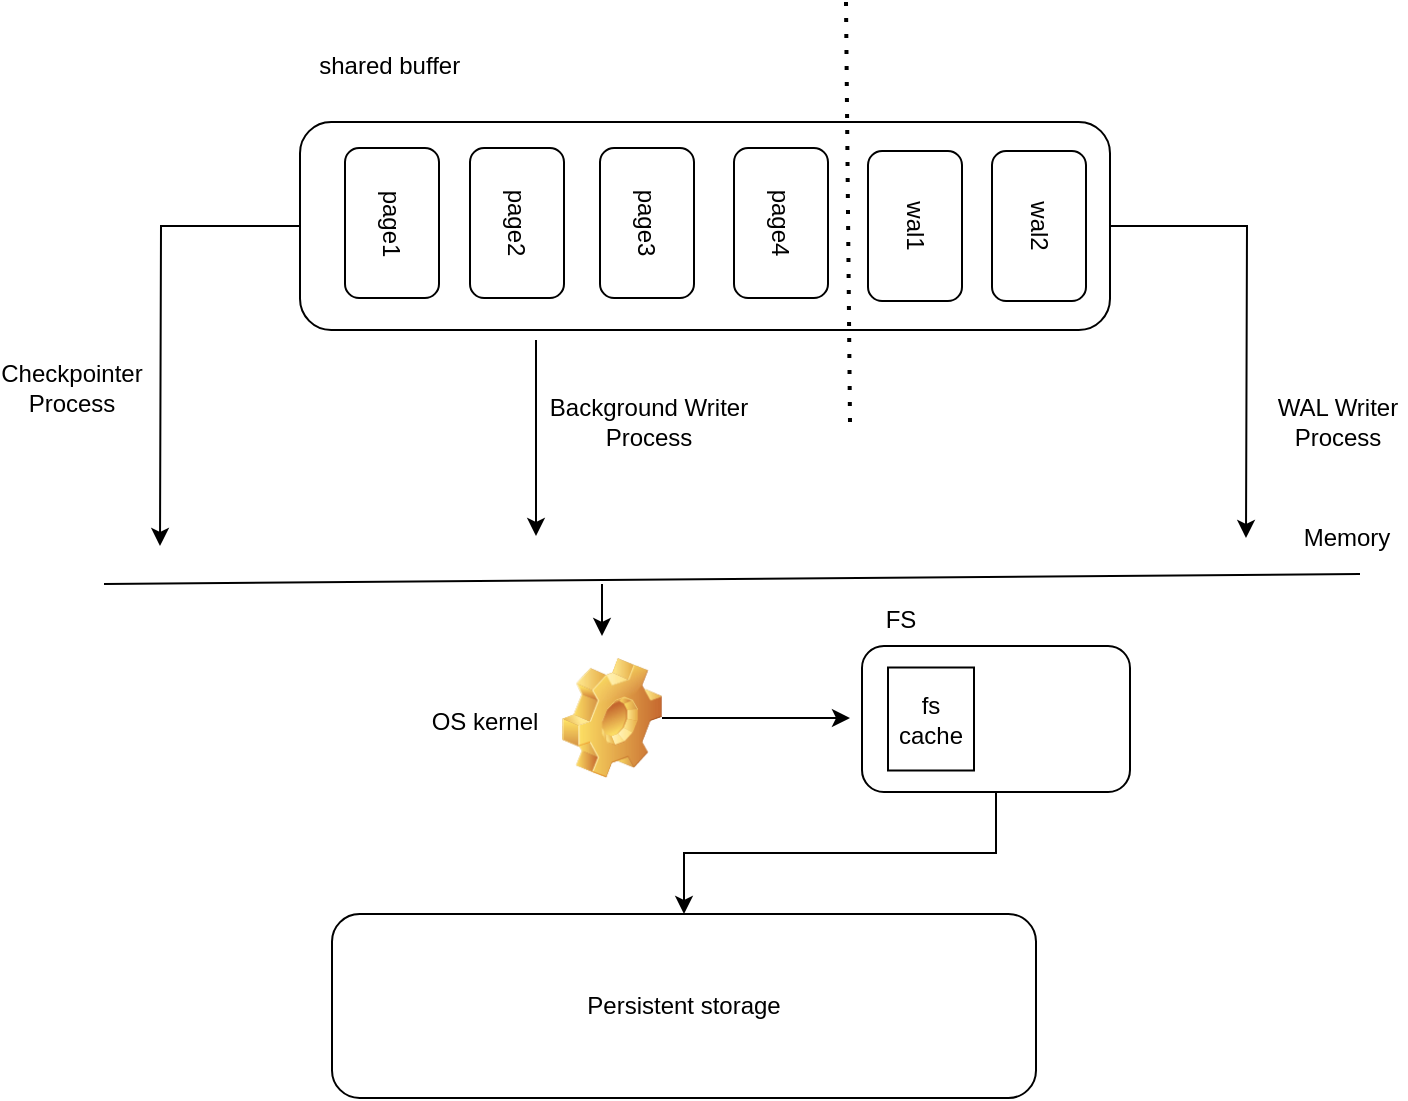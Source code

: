 <mxfile version="25.0.3">
  <diagram name="Page-1" id="4mR9z_Dfpae6AVYX73Xd">
    <mxGraphModel dx="1728" dy="983" grid="0" gridSize="10" guides="1" tooltips="1" connect="1" arrows="1" fold="1" page="1" pageScale="1" pageWidth="827" pageHeight="1169" math="0" shadow="0">
      <root>
        <mxCell id="0" />
        <mxCell id="1" parent="0" />
        <mxCell id="M4W4ioyxmeuw8nKnu3RH-14" value="Persistent storage" style="rounded=1;whiteSpace=wrap;html=1;" parent="1" vertex="1">
          <mxGeometry x="218" y="877" width="352" height="92" as="geometry" />
        </mxCell>
        <mxCell id="M4W4ioyxmeuw8nKnu3RH-25" style="edgeStyle=orthogonalEdgeStyle;rounded=0;orthogonalLoop=1;jettySize=auto;html=1;" parent="1" source="M4W4ioyxmeuw8nKnu3RH-17" edge="1">
          <mxGeometry relative="1" as="geometry">
            <mxPoint x="477" y="779" as="targetPoint" />
          </mxGeometry>
        </mxCell>
        <mxCell id="M4W4ioyxmeuw8nKnu3RH-17" value="" style="shape=image;html=1;verticalLabelPosition=bottom;verticalAlign=top;imageAspect=0;image=img/clipart/Gear_128x128.png" parent="1" vertex="1">
          <mxGeometry x="333" y="749" width="50" height="60" as="geometry" />
        </mxCell>
        <mxCell id="M4W4ioyxmeuw8nKnu3RH-18" value="OS kernel" style="text;html=1;align=center;verticalAlign=middle;resizable=0;points=[];autosize=1;strokeColor=none;fillColor=none;" parent="1" vertex="1">
          <mxGeometry x="258" y="768" width="71" height="26" as="geometry" />
        </mxCell>
        <mxCell id="M4W4ioyxmeuw8nKnu3RH-21" value="FS" style="text;html=1;align=center;verticalAlign=middle;resizable=0;points=[];autosize=1;strokeColor=none;fillColor=none;" parent="1" vertex="1">
          <mxGeometry x="485" y="717" width="33" height="26" as="geometry" />
        </mxCell>
        <mxCell id="M4W4ioyxmeuw8nKnu3RH-26" style="edgeStyle=orthogonalEdgeStyle;rounded=0;orthogonalLoop=1;jettySize=auto;html=1;" parent="1" source="M4W4ioyxmeuw8nKnu3RH-22" target="M4W4ioyxmeuw8nKnu3RH-14" edge="1">
          <mxGeometry relative="1" as="geometry" />
        </mxCell>
        <mxCell id="M4W4ioyxmeuw8nKnu3RH-22" value="" style="rounded=1;whiteSpace=wrap;html=1;" parent="1" vertex="1">
          <mxGeometry x="483" y="743" width="134" height="73" as="geometry" />
        </mxCell>
        <mxCell id="M4W4ioyxmeuw8nKnu3RH-23" value="fs cache" style="rounded=0;whiteSpace=wrap;html=1;" parent="1" vertex="1">
          <mxGeometry x="496" y="753.75" width="43" height="51.5" as="geometry" />
        </mxCell>
        <mxCell id="M4W4ioyxmeuw8nKnu3RH-60" style="edgeStyle=orthogonalEdgeStyle;rounded=0;orthogonalLoop=1;jettySize=auto;html=1;" parent="1" source="M4W4ioyxmeuw8nKnu3RH-50" edge="1">
          <mxGeometry relative="1" as="geometry">
            <mxPoint x="675" y="689" as="targetPoint" />
          </mxGeometry>
        </mxCell>
        <mxCell id="M4W4ioyxmeuw8nKnu3RH-61" style="edgeStyle=orthogonalEdgeStyle;rounded=0;orthogonalLoop=1;jettySize=auto;html=1;" parent="1" source="M4W4ioyxmeuw8nKnu3RH-50" edge="1">
          <mxGeometry relative="1" as="geometry">
            <mxPoint x="132" y="693" as="targetPoint" />
          </mxGeometry>
        </mxCell>
        <mxCell id="M4W4ioyxmeuw8nKnu3RH-50" value="" style="rounded=1;whiteSpace=wrap;html=1;" parent="1" vertex="1">
          <mxGeometry x="202" y="481" width="405" height="104" as="geometry" />
        </mxCell>
        <mxCell id="M4W4ioyxmeuw8nKnu3RH-52" value="shared buffer&amp;nbsp;" style="text;html=1;align=center;verticalAlign=middle;resizable=0;points=[];autosize=1;strokeColor=none;fillColor=none;" parent="1" vertex="1">
          <mxGeometry x="202" y="440" width="92" height="26" as="geometry" />
        </mxCell>
        <mxCell id="M4W4ioyxmeuw8nKnu3RH-53" value="page1" style="rounded=1;whiteSpace=wrap;html=1;rotation=90;" parent="1" vertex="1">
          <mxGeometry x="210.5" y="508" width="75" height="47" as="geometry" />
        </mxCell>
        <mxCell id="M4W4ioyxmeuw8nKnu3RH-54" value="page2" style="rounded=1;whiteSpace=wrap;html=1;rotation=90;" parent="1" vertex="1">
          <mxGeometry x="273" y="508" width="75" height="47" as="geometry" />
        </mxCell>
        <mxCell id="M4W4ioyxmeuw8nKnu3RH-55" value="page3" style="rounded=1;whiteSpace=wrap;html=1;rotation=90;" parent="1" vertex="1">
          <mxGeometry x="338" y="508" width="75" height="47" as="geometry" />
        </mxCell>
        <mxCell id="M4W4ioyxmeuw8nKnu3RH-56" value="page4" style="rounded=1;whiteSpace=wrap;html=1;rotation=90;" parent="1" vertex="1">
          <mxGeometry x="405" y="508" width="75" height="47" as="geometry" />
        </mxCell>
        <mxCell id="M4W4ioyxmeuw8nKnu3RH-57" value="wal1" style="rounded=1;whiteSpace=wrap;html=1;rotation=90;" parent="1" vertex="1">
          <mxGeometry x="472" y="509.5" width="75" height="47" as="geometry" />
        </mxCell>
        <mxCell id="M4W4ioyxmeuw8nKnu3RH-58" value="wal2" style="rounded=1;whiteSpace=wrap;html=1;rotation=90;" parent="1" vertex="1">
          <mxGeometry x="534" y="509.5" width="75" height="47" as="geometry" />
        </mxCell>
        <mxCell id="M4W4ioyxmeuw8nKnu3RH-62" value="" style="endArrow=none;html=1;rounded=0;" parent="1" edge="1">
          <mxGeometry width="50" height="50" relative="1" as="geometry">
            <mxPoint x="104" y="712" as="sourcePoint" />
            <mxPoint x="732" y="707" as="targetPoint" />
          </mxGeometry>
        </mxCell>
        <mxCell id="M4W4ioyxmeuw8nKnu3RH-63" value="" style="endArrow=classic;html=1;rounded=0;" parent="1" edge="1">
          <mxGeometry width="50" height="50" relative="1" as="geometry">
            <mxPoint x="353" y="712" as="sourcePoint" />
            <mxPoint x="353" y="738" as="targetPoint" />
          </mxGeometry>
        </mxCell>
        <mxCell id="M4W4ioyxmeuw8nKnu3RH-64" value="Checkpointer&lt;br&gt;Process" style="text;html=1;align=center;verticalAlign=middle;whiteSpace=wrap;rounded=0;" parent="1" vertex="1">
          <mxGeometry x="58" y="599" width="60" height="30" as="geometry" />
        </mxCell>
        <mxCell id="M4W4ioyxmeuw8nKnu3RH-65" value="WAL Writer&lt;br&gt;Process" style="text;html=1;align=center;verticalAlign=middle;whiteSpace=wrap;rounded=0;" parent="1" vertex="1">
          <mxGeometry x="687" y="615.5" width="68" height="30" as="geometry" />
        </mxCell>
        <mxCell id="M4W4ioyxmeuw8nKnu3RH-66" value="Memory" style="text;html=1;align=center;verticalAlign=middle;resizable=0;points=[];autosize=1;strokeColor=none;fillColor=none;" parent="1" vertex="1">
          <mxGeometry x="694" y="676" width="61" height="26" as="geometry" />
        </mxCell>
        <mxCell id="M4W4ioyxmeuw8nKnu3RH-67" value="" style="endArrow=none;dashed=1;html=1;dashPattern=1 3;strokeWidth=2;rounded=0;" parent="1" edge="1">
          <mxGeometry width="50" height="50" relative="1" as="geometry">
            <mxPoint x="477" y="631" as="sourcePoint" />
            <mxPoint x="475" y="421" as="targetPoint" />
          </mxGeometry>
        </mxCell>
        <mxCell id="fQO2K0UG7S0Wm6-Gh9Sp-1" value="" style="endArrow=classic;html=1;rounded=0;" edge="1" parent="1">
          <mxGeometry width="50" height="50" relative="1" as="geometry">
            <mxPoint x="320" y="590" as="sourcePoint" />
            <mxPoint x="320" y="688" as="targetPoint" />
          </mxGeometry>
        </mxCell>
        <mxCell id="fQO2K0UG7S0Wm6-Gh9Sp-2" value="Background Writer&lt;br&gt;Process" style="text;html=1;align=center;verticalAlign=middle;resizable=0;points=[];autosize=1;strokeColor=none;fillColor=none;" vertex="1" parent="1">
          <mxGeometry x="317" y="610" width="117" height="41" as="geometry" />
        </mxCell>
      </root>
    </mxGraphModel>
  </diagram>
</mxfile>
